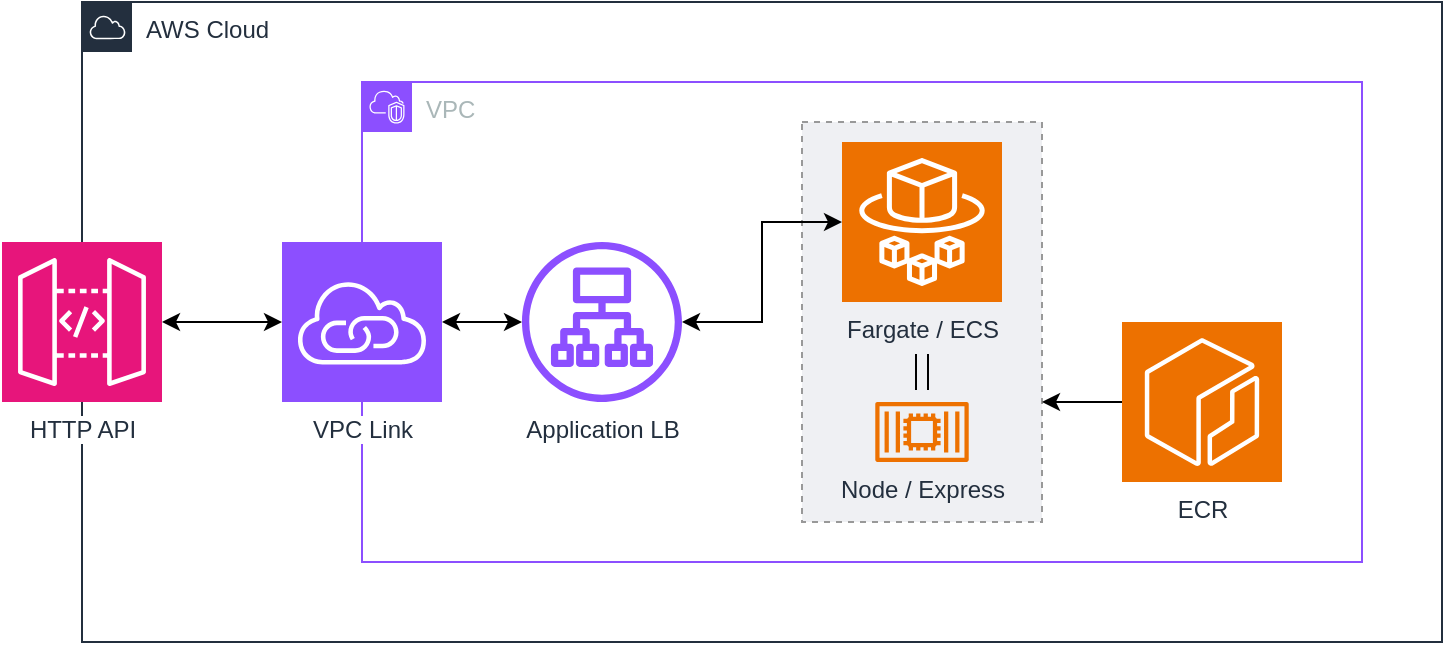 <mxfile version="23.0.2" type="device">
  <diagram id="Ht1M8jgEwFfnCIfOTk4-" name="Page-1">
    <mxGraphModel dx="1334" dy="1649" grid="1" gridSize="10" guides="1" tooltips="1" connect="1" arrows="1" fold="1" page="1" pageScale="1" pageWidth="1169" pageHeight="827" math="0" shadow="0">
      <root>
        <mxCell id="0" />
        <mxCell id="1" parent="0" />
        <mxCell id="HFtRy0gnLTCxjWs5zV1E-27" value="AWS Cloud" style="points=[[0,0],[0.25,0],[0.5,0],[0.75,0],[1,0],[1,0.25],[1,0.5],[1,0.75],[1,1],[0.75,1],[0.5,1],[0.25,1],[0,1],[0,0.75],[0,0.5],[0,0.25]];outlineConnect=0;gradientColor=none;html=1;whiteSpace=wrap;fontSize=12;fontStyle=0;container=1;pointerEvents=0;collapsible=0;recursiveResize=0;shape=mxgraph.aws4.group;grIcon=mxgraph.aws4.group_aws_cloud;strokeColor=#232F3E;fillColor=none;verticalAlign=top;align=left;spacingLeft=30;fontColor=#232F3E;dashed=0;" parent="1" vertex="1">
          <mxGeometry x="180" y="-640" width="680" height="320" as="geometry" />
        </mxCell>
        <mxCell id="HFtRy0gnLTCxjWs5zV1E-1" value="VPC" style="points=[[0,0],[0.25,0],[0.5,0],[0.75,0],[1,0],[1,0.25],[1,0.5],[1,0.75],[1,1],[0.75,1],[0.5,1],[0.25,1],[0,1],[0,0.75],[0,0.5],[0,0.25]];outlineConnect=0;gradientColor=none;html=1;whiteSpace=wrap;fontSize=12;fontStyle=0;container=1;pointerEvents=0;collapsible=0;recursiveResize=0;shape=mxgraph.aws4.group;grIcon=mxgraph.aws4.group_vpc2;strokeColor=#8C4FFF;fillColor=none;verticalAlign=top;align=left;spacingLeft=30;fontColor=#AAB7B8;dashed=0;" parent="1" vertex="1">
          <mxGeometry x="320" y="-600" width="500" height="240" as="geometry" />
        </mxCell>
        <mxCell id="HFtRy0gnLTCxjWs5zV1E-24" value="" style="fillColor=#EFF0F3;strokeColor=#999999;dashed=1;verticalAlign=top;fontStyle=0;fontColor=#232F3D;whiteSpace=wrap;html=1;" parent="HFtRy0gnLTCxjWs5zV1E-1" vertex="1">
          <mxGeometry x="220" y="20" width="120" height="200" as="geometry" />
        </mxCell>
        <mxCell id="HFtRy0gnLTCxjWs5zV1E-2" value="Fargate / ECS" style="sketch=0;points=[[0,0,0],[0.25,0,0],[0.5,0,0],[0.75,0,0],[1,0,0],[0,1,0],[0.25,1,0],[0.5,1,0],[0.75,1,0],[1,1,0],[0,0.25,0],[0,0.5,0],[0,0.75,0],[1,0.25,0],[1,0.5,0],[1,0.75,0]];outlineConnect=0;fontColor=#232F3E;fillColor=#ED7100;strokeColor=#ffffff;dashed=0;verticalLabelPosition=bottom;verticalAlign=top;align=center;html=1;fontSize=12;fontStyle=0;aspect=fixed;shape=mxgraph.aws4.resourceIcon;resIcon=mxgraph.aws4.fargate;labelBackgroundColor=none;" parent="HFtRy0gnLTCxjWs5zV1E-1" vertex="1">
          <mxGeometry x="240" y="30" width="80" height="80" as="geometry" />
        </mxCell>
        <mxCell id="HFtRy0gnLTCxjWs5zV1E-26" value="" style="edgeStyle=orthogonalEdgeStyle;rounded=0;orthogonalLoop=1;jettySize=auto;html=1;entryX=1;entryY=0.7;entryDx=0;entryDy=0;entryPerimeter=0;" parent="HFtRy0gnLTCxjWs5zV1E-1" source="HFtRy0gnLTCxjWs5zV1E-4" target="HFtRy0gnLTCxjWs5zV1E-24" edge="1">
          <mxGeometry relative="1" as="geometry">
            <mxPoint x="360" y="160" as="targetPoint" />
          </mxGeometry>
        </mxCell>
        <mxCell id="HFtRy0gnLTCxjWs5zV1E-4" value="ECR" style="sketch=0;points=[[0,0,0],[0.25,0,0],[0.5,0,0],[0.75,0,0],[1,0,0],[0,1,0],[0.25,1,0],[0.5,1,0],[0.75,1,0],[1,1,0],[0,0.25,0],[0,0.5,0],[0,0.75,0],[1,0.25,0],[1,0.5,0],[1,0.75,0]];outlineConnect=0;fontColor=#232F3E;fillColor=#ED7100;strokeColor=#ffffff;dashed=0;verticalLabelPosition=bottom;verticalAlign=top;align=center;html=1;fontSize=12;fontStyle=0;aspect=fixed;shape=mxgraph.aws4.resourceIcon;resIcon=mxgraph.aws4.ecr;" parent="HFtRy0gnLTCxjWs5zV1E-1" vertex="1">
          <mxGeometry x="380" y="120" width="80" height="80" as="geometry" />
        </mxCell>
        <mxCell id="HFtRy0gnLTCxjWs5zV1E-25" value="" style="edgeStyle=orthogonalEdgeStyle;rounded=0;orthogonalLoop=1;jettySize=auto;html=1;startArrow=classic;startFill=1;" parent="HFtRy0gnLTCxjWs5zV1E-1" source="HFtRy0gnLTCxjWs5zV1E-13" target="HFtRy0gnLTCxjWs5zV1E-2" edge="1">
          <mxGeometry relative="1" as="geometry" />
        </mxCell>
        <mxCell id="HFtRy0gnLTCxjWs5zV1E-13" value="Application LB" style="sketch=0;outlineConnect=0;fontColor=#232F3E;gradientColor=none;fillColor=#8C4FFF;strokeColor=none;dashed=0;verticalLabelPosition=bottom;verticalAlign=top;align=center;html=1;fontSize=12;fontStyle=0;aspect=fixed;pointerEvents=1;shape=mxgraph.aws4.application_load_balancer;" parent="HFtRy0gnLTCxjWs5zV1E-1" vertex="1">
          <mxGeometry x="80" y="80" width="80" height="80" as="geometry" />
        </mxCell>
        <mxCell id="HFtRy0gnLTCxjWs5zV1E-29" value="" style="edgeStyle=orthogonalEdgeStyle;rounded=0;orthogonalLoop=1;jettySize=auto;html=1;endArrow=none;endFill=0;strokeWidth=1;shape=link;width=6;" parent="HFtRy0gnLTCxjWs5zV1E-1" edge="1">
          <mxGeometry relative="1" as="geometry">
            <mxPoint x="280" y="154" as="sourcePoint" />
            <mxPoint x="280" y="136" as="targetPoint" />
          </mxGeometry>
        </mxCell>
        <mxCell id="HFtRy0gnLTCxjWs5zV1E-20" value="Node / Express" style="sketch=0;outlineConnect=0;fontColor=#232F3E;gradientColor=none;fillColor=#ED7100;strokeColor=none;dashed=0;verticalLabelPosition=bottom;verticalAlign=top;align=center;html=1;fontSize=12;fontStyle=0;pointerEvents=1;shape=mxgraph.aws4.container_2;aspect=fixed;" parent="HFtRy0gnLTCxjWs5zV1E-1" vertex="1">
          <mxGeometry x="255" y="160" width="50" height="30" as="geometry" />
        </mxCell>
        <mxCell id="HFtRy0gnLTCxjWs5zV1E-18" value="" style="edgeStyle=orthogonalEdgeStyle;rounded=0;orthogonalLoop=1;jettySize=auto;html=1;startArrow=classic;startFill=1;" parent="1" source="HFtRy0gnLTCxjWs5zV1E-10" target="HFtRy0gnLTCxjWs5zV1E-17" edge="1">
          <mxGeometry relative="1" as="geometry" />
        </mxCell>
        <mxCell id="HFtRy0gnLTCxjWs5zV1E-10" value="HTTP API" style="sketch=0;points=[[0,0,0],[0.25,0,0],[0.5,0,0],[0.75,0,0],[1,0,0],[0,1,0],[0.25,1,0],[0.5,1,0],[0.75,1,0],[1,1,0],[0,0.25,0],[0,0.5,0],[0,0.75,0],[1,0.25,0],[1,0.5,0],[1,0.75,0]];outlineConnect=0;fontColor=#232F3E;fillColor=#E7157B;strokeColor=#ffffff;dashed=0;verticalLabelPosition=bottom;verticalAlign=top;align=center;html=1;fontSize=12;fontStyle=0;aspect=fixed;shape=mxgraph.aws4.resourceIcon;resIcon=mxgraph.aws4.api_gateway;labelBackgroundColor=default;" parent="1" vertex="1">
          <mxGeometry x="140" y="-520" width="80" height="80" as="geometry" />
        </mxCell>
        <mxCell id="HFtRy0gnLTCxjWs5zV1E-28" value="" style="edgeStyle=orthogonalEdgeStyle;rounded=0;orthogonalLoop=1;jettySize=auto;html=1;startArrow=classic;startFill=1;" parent="1" source="HFtRy0gnLTCxjWs5zV1E-17" target="HFtRy0gnLTCxjWs5zV1E-13" edge="1">
          <mxGeometry relative="1" as="geometry" />
        </mxCell>
        <mxCell id="HFtRy0gnLTCxjWs5zV1E-17" value="VPC Link" style="sketch=0;points=[[0,0,0],[0.25,0,0],[0.5,0,0],[0.75,0,0],[1,0,0],[0,1,0],[0.25,1,0],[0.5,1,0],[0.75,1,0],[1,1,0],[0,0.25,0],[0,0.5,0],[0,0.75,0],[1,0.25,0],[1,0.5,0],[1,0.75,0]];outlineConnect=0;fontColor=#232F3E;fillColor=#8C4FFF;strokeColor=#ffffff;dashed=0;verticalLabelPosition=bottom;verticalAlign=top;align=center;html=1;fontSize=12;fontStyle=0;aspect=fixed;shape=mxgraph.aws4.resourceIcon;resIcon=mxgraph.aws4.vpc_privatelink;labelBackgroundColor=default;" parent="1" vertex="1">
          <mxGeometry x="280" y="-520" width="80" height="80" as="geometry" />
        </mxCell>
      </root>
    </mxGraphModel>
  </diagram>
</mxfile>
